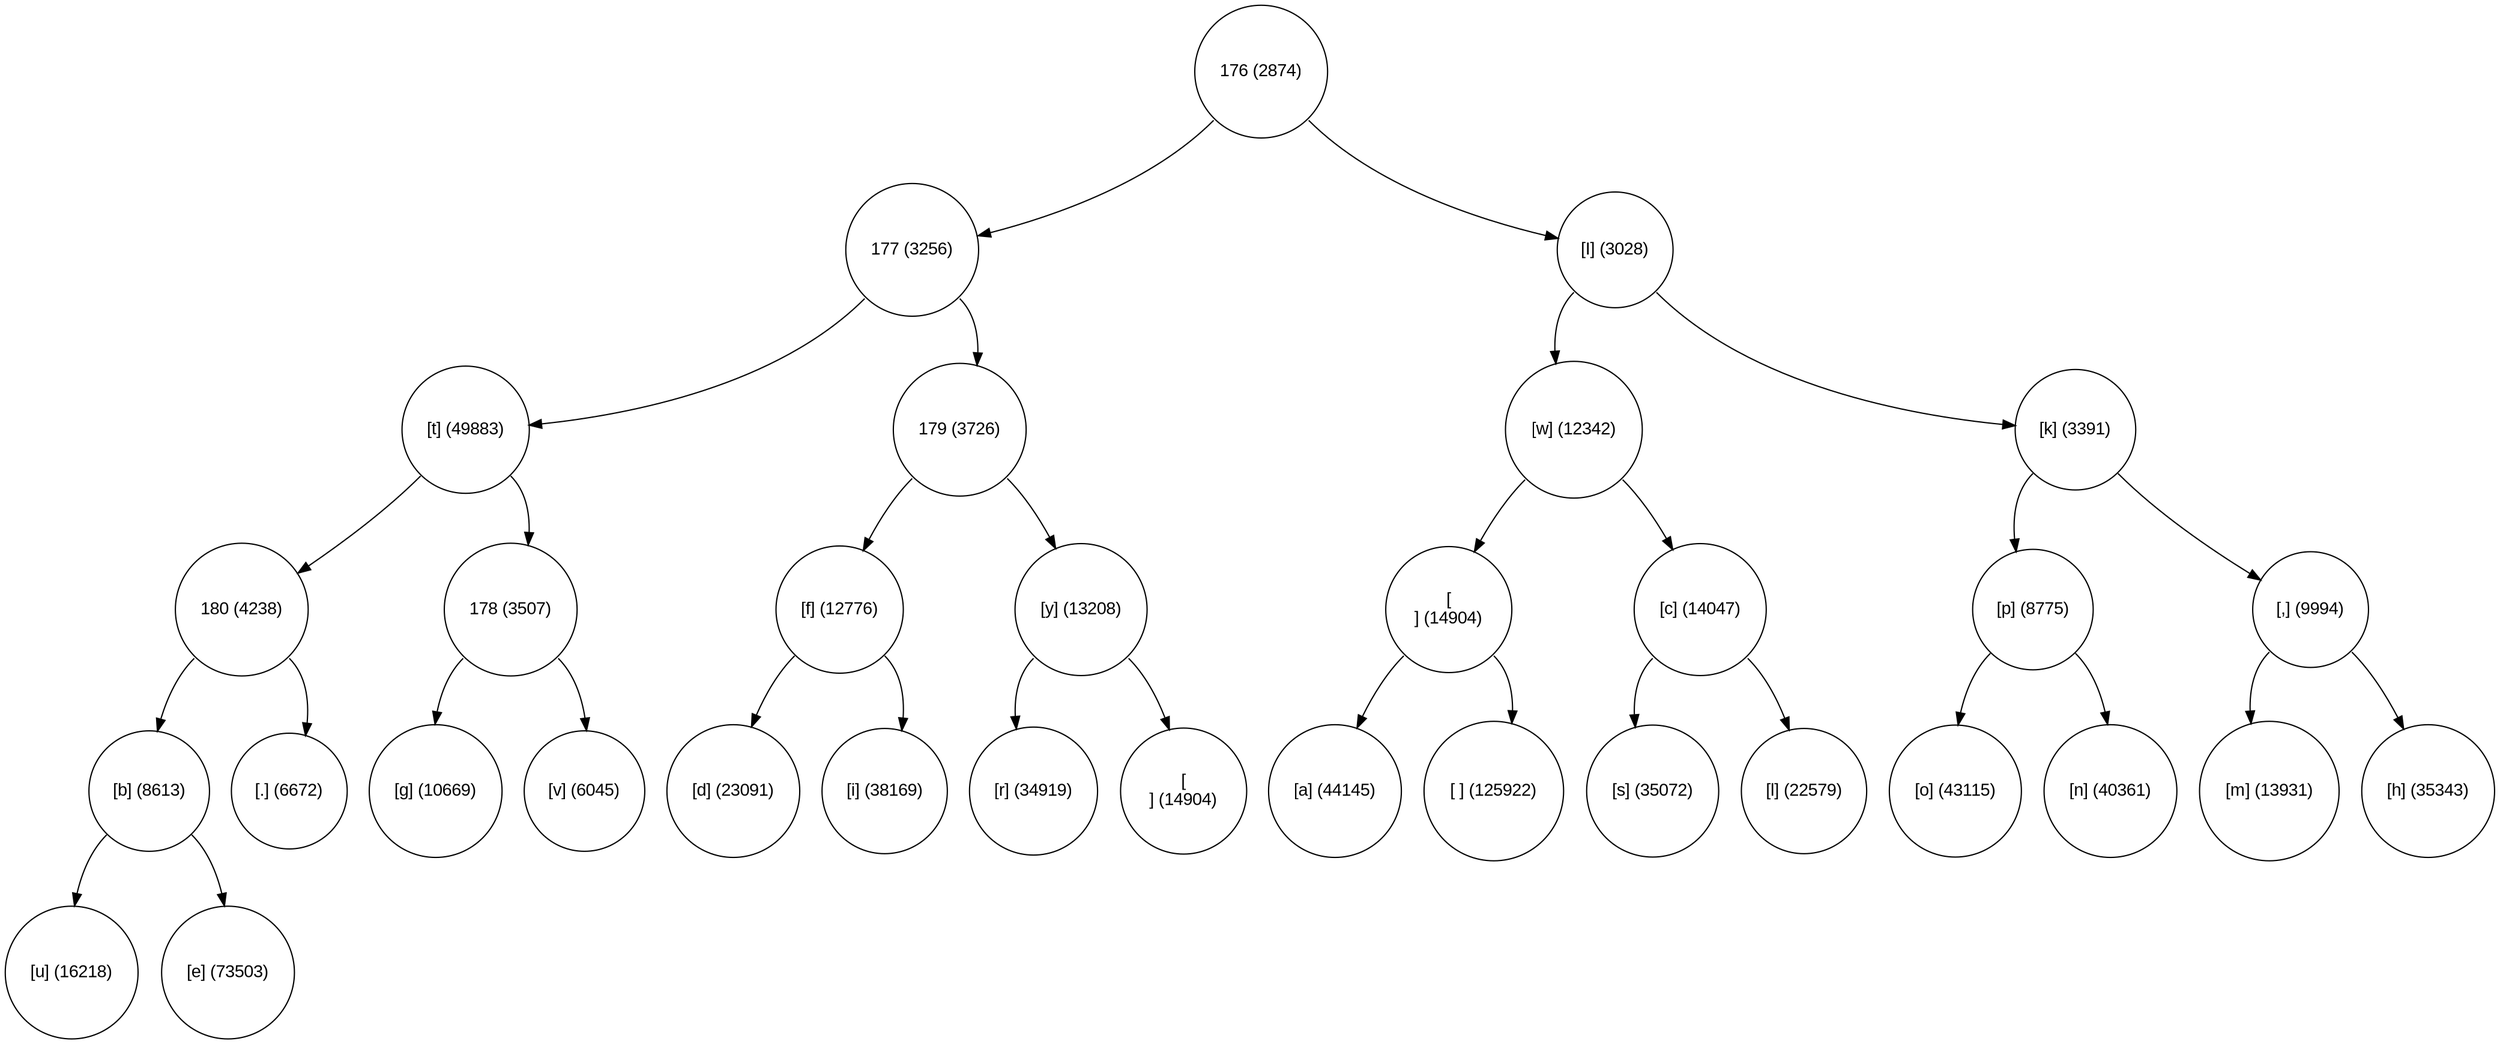 digraph move_down {
	node [fontname="Arial", shape="circle", width=0.5]; 

	0 [label = "176 (2874)"];
	0:sw -> 1;
	1 [label = "177 (3256)"];
	1:sw -> 3;
	3 [label = "[t] (49883)"];
	3:sw -> 7;
	7 [label = "180 (4238)"];
	7:sw -> 15;
	15 [label = "[b] (8613)"];
	15:sw -> 31;
	31 [label = "[u] (16218)"];
	15:se -> 32;
	32 [label = "[e] (73503)"];
	7:se -> 16;
	16 [label = "[.] (6672)"];
	3:se -> 8;
	8 [label = "178 (3507)"];
	8:sw -> 17;
	17 [label = "[g] (10669)"];
	8:se -> 18;
	18 [label = "[v] (6045)"];
	1:se -> 4;
	4 [label = "179 (3726)"];
	4:sw -> 9;
	9 [label = "[f] (12776)"];
	9:sw -> 19;
	19 [label = "[d] (23091)"];
	9:se -> 20;
	20 [label = "[i] (38169)"];
	4:se -> 10;
	10 [label = "[y] (13208)"];
	10:sw -> 21;
	21 [label = "[r] (34919)"];
	10:se -> 22;
	22 [label = "[
] (14904)"];
	0:se -> 2;
	2 [label = "[I] (3028)"];
	2:sw -> 5;
	5 [label = "[w] (12342)"];
	5:sw -> 11;
	11 [label = "[] (14904)"];
	11:sw -> 23;
	23 [label = "[a] (44145)"];
	11:se -> 24;
	24 [label = "[ ] (125922)"];
	5:se -> 12;
	12 [label = "[c] (14047)"];
	12:sw -> 25;
	25 [label = "[s] (35072)"];
	12:se -> 26;
	26 [label = "[l] (22579)"];
	2:se -> 6;
	6 [label = "[k] (3391)"];
	6:sw -> 13;
	13 [label = "[p] (8775)"];
	13:sw -> 27;
	27 [label = "[o] (43115)"];
	13:se -> 28;
	28 [label = "[n] (40361)"];
	6:se -> 14;
	14 [label = "[,] (9994)"];
	14:sw -> 29;
	29 [label = "[m] (13931)"];
	14:se -> 30;
	30 [label = "[h] (35343)"];
}
